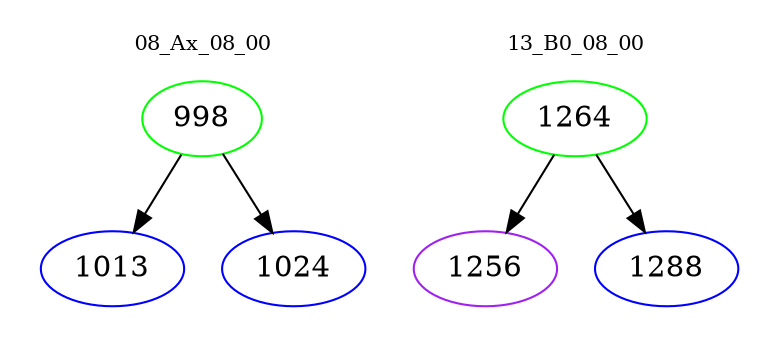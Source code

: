 digraph{
subgraph cluster_0 {
color = white
label = "08_Ax_08_00";
fontsize=10;
T0_998 [label="998", color="green"]
T0_998 -> T0_1013 [color="black"]
T0_1013 [label="1013", color="blue"]
T0_998 -> T0_1024 [color="black"]
T0_1024 [label="1024", color="blue"]
}
subgraph cluster_1 {
color = white
label = "13_B0_08_00";
fontsize=10;
T1_1264 [label="1264", color="green"]
T1_1264 -> T1_1256 [color="black"]
T1_1256 [label="1256", color="purple"]
T1_1264 -> T1_1288 [color="black"]
T1_1288 [label="1288", color="blue"]
}
}
